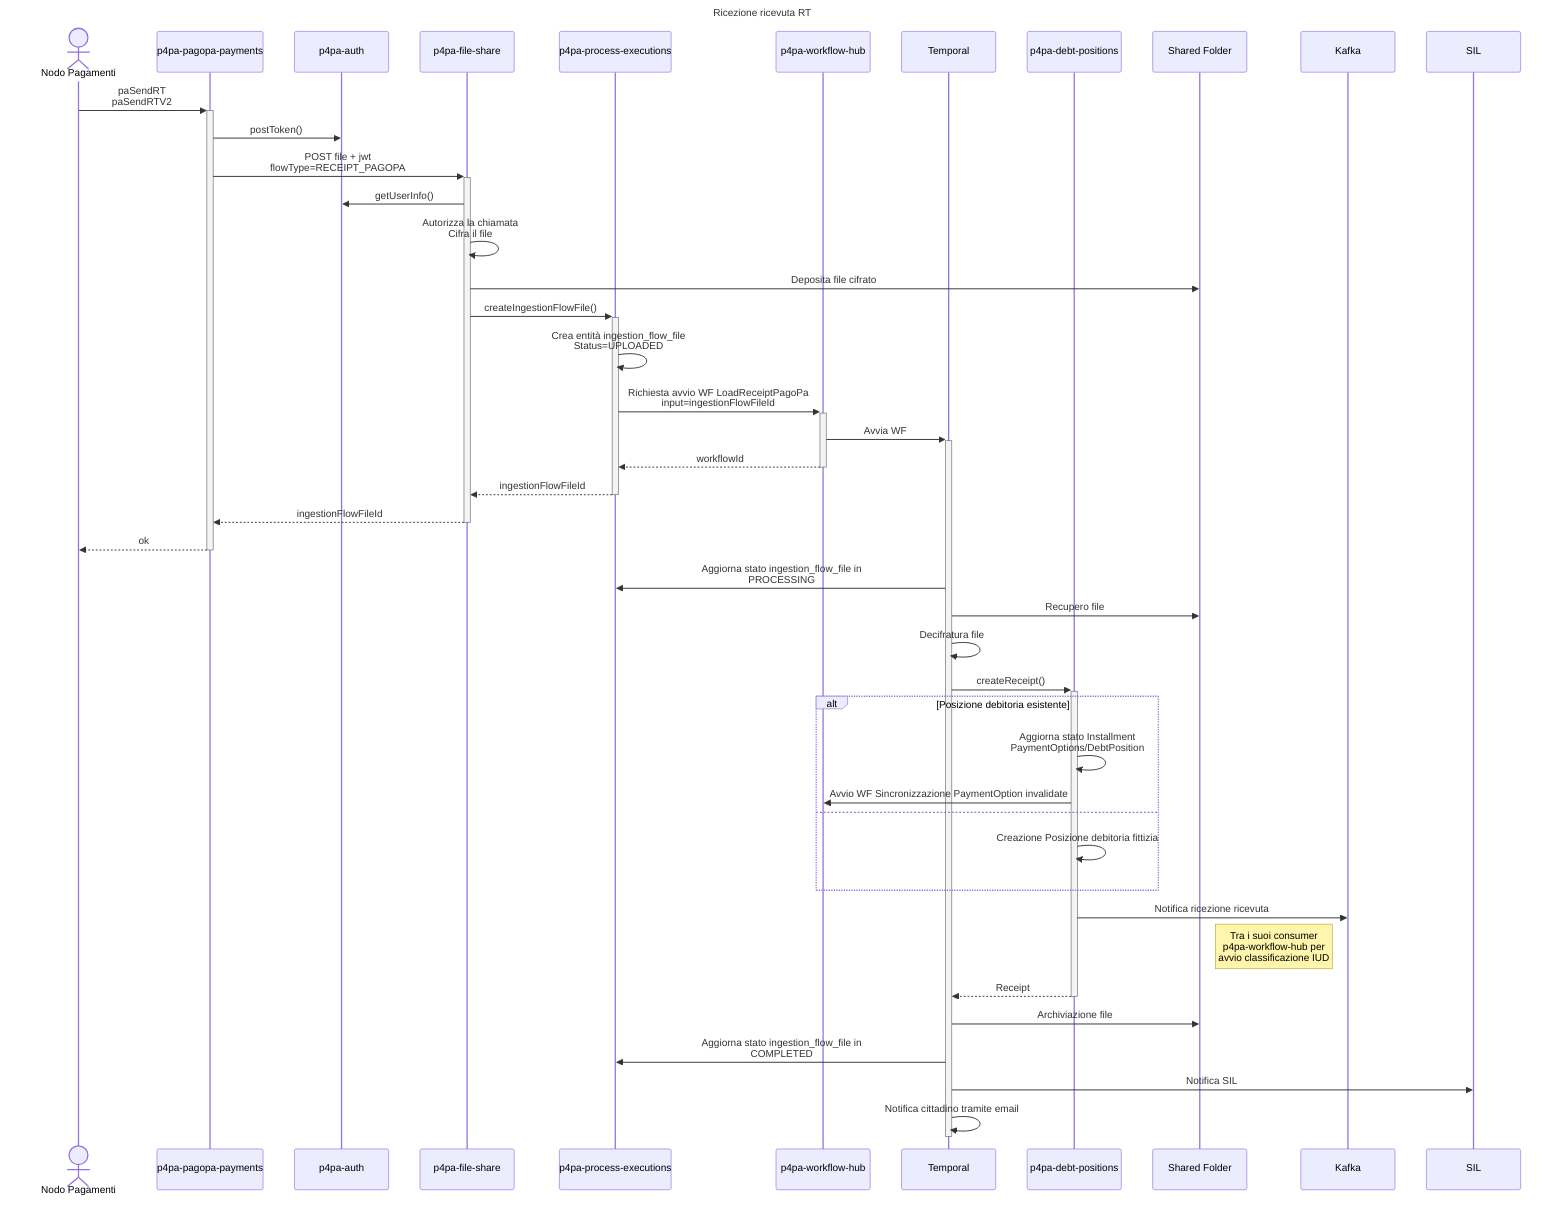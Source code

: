 ---
title: Ricezione ricevuta RT
---
sequenceDiagram
    actor PAGOPA as Nodo Pagamenti
    participant MS_PAGOPA_PAY as p4pa-pagopa-payments
    participant MS_AUTH as p4pa-auth
    participant MS_FILESHARE as p4pa-file-share
    participant MS_PROCESS_EXECUTIONS as p4pa-process-executions
    participant MS_WF as p4pa-workflow-hub
    participant WF as Temporal
    participant MS_DP as p4pa-debt-positions
    participant SHARED as Shared Folder
    participant KAFKA as Kafka
    participant SIL

    PAGOPA ->>+ MS_PAGOPA_PAY: paSendRT<BR />paSendRTV2
        MS_PAGOPA_PAY ->> MS_AUTH: postToken()
        MS_PAGOPA_PAY ->>+ MS_FILESHARE: POST file + jwt<BR />flowType=RECEIPT_PAGOPA
            MS_FILESHARE ->> MS_AUTH: getUserInfo()
            MS_FILESHARE ->> MS_FILESHARE: Autorizza la chiamata<BR />Cifra il file
            MS_FILESHARE ->> SHARED: Deposita file cifrato
            MS_FILESHARE ->>+ MS_PROCESS_EXECUTIONS: createIngestionFlowFile()
                MS_PROCESS_EXECUTIONS ->> MS_PROCESS_EXECUTIONS: Crea entità ingestion_flow_file<BR />Status=UPLOADED
                MS_PROCESS_EXECUTIONS ->>+ MS_WF: Richiesta avvio WF LoadReceiptPagoPa<BR />input=ingestionFlowFileId
                    MS_WF ->>+ WF: Avvia WF
                    MS_WF -->>- MS_PROCESS_EXECUTIONS: workflowId
                MS_PROCESS_EXECUTIONS -->>- MS_FILESHARE: ingestionFlowFileId
            MS_FILESHARE -->>- MS_PAGOPA_PAY: ingestionFlowFileId
        MS_PAGOPA_PAY -->>- PAGOPA: ok

    WF ->> MS_PROCESS_EXECUTIONS: Aggiorna stato ingestion_flow_file in<BR />PROCESSING
    WF ->> SHARED: Recupero file
    WF ->> WF: Decifratura file
    WF ->>+ MS_DP: createReceipt()
        alt Posizione debitoria esistente
            MS_DP ->> MS_DP: Aggiorna stato Installment<BR />PaymentOptions/DebtPosition
            MS_DP ->> MS_WF: Avvio WF Sincronizzazione PaymentOption invalidate
        else
            MS_DP ->> MS_DP: Creazione Posizione debitoria fittizia
        end
        MS_DP ->> KAFKA: Notifica ricezione ricevuta
        note left of KAFKA: Tra i suoi consumer<BR />p4pa-workflow-hub per<BR/>avvio classificazione IUD
        MS_DP -->>- WF: Receipt
    WF ->> SHARED: Archiviazione file
    WF ->> MS_PROCESS_EXECUTIONS: Aggiorna stato ingestion_flow_file in<BR />COMPLETED
    WF ->> SIL: Notifica SIL
    WF ->> WF: Notifica cittadino tramite email

    deactivate WF